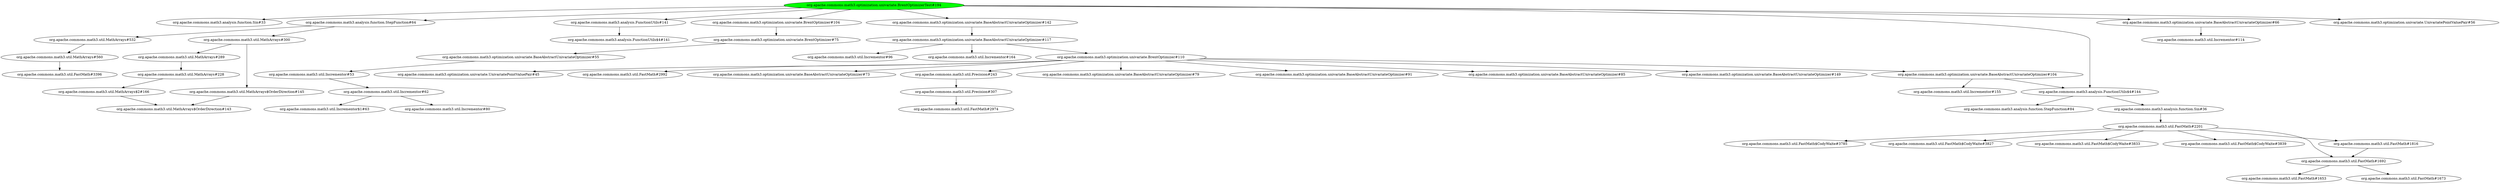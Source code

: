 digraph "cg/org.apache.commons.math3.optimization.univariate.BrentOptimizerTest#194"
{
	"org.apache.commons.math3.optimization.univariate.BrentOptimizerTest#194" [style=filled,fillcolor=green];
	"org.apache.commons.math3.optimization.univariate.BrentOptimizerTest#194" -> "org.apache.commons.math3.analysis.function.Sin#33";
	"org.apache.commons.math3.optimization.univariate.BrentOptimizerTest#194" -> "org.apache.commons.math3.analysis.function.StepFunction#64";
	"org.apache.commons.math3.analysis.function.StepFunction#64" -> "org.apache.commons.math3.util.MathArrays#300";
	"org.apache.commons.math3.util.MathArrays#300" -> "org.apache.commons.math3.util.MathArrays$OrderDirection#145";
	"org.apache.commons.math3.util.MathArrays$OrderDirection#145" -> "org.apache.commons.math3.util.MathArrays$OrderDirection#143";
	"org.apache.commons.math3.util.MathArrays#300" -> "org.apache.commons.math3.util.MathArrays#289";
	"org.apache.commons.math3.util.MathArrays#289" -> "org.apache.commons.math3.util.MathArrays#228";
	"org.apache.commons.math3.util.MathArrays#228" -> "org.apache.commons.math3.util.MathArrays$2#166";
	"org.apache.commons.math3.util.MathArrays$2#166" -> "org.apache.commons.math3.util.MathArrays$OrderDirection#143";
	"org.apache.commons.math3.analysis.function.StepFunction#64" -> "org.apache.commons.math3.util.MathArrays#532";
	"org.apache.commons.math3.util.MathArrays#532" -> "org.apache.commons.math3.util.MathArrays#560";
	"org.apache.commons.math3.util.MathArrays#560" -> "org.apache.commons.math3.util.FastMath#3396";
	"org.apache.commons.math3.optimization.univariate.BrentOptimizerTest#194" -> "org.apache.commons.math3.analysis.FunctionUtils#141";
	"org.apache.commons.math3.analysis.FunctionUtils#141" -> "org.apache.commons.math3.analysis.FunctionUtils$4#141";
	"org.apache.commons.math3.optimization.univariate.BrentOptimizerTest#194" -> "org.apache.commons.math3.optimization.univariate.BrentOptimizer#104";
	"org.apache.commons.math3.optimization.univariate.BrentOptimizer#104" -> "org.apache.commons.math3.optimization.univariate.BrentOptimizer#75";
	"org.apache.commons.math3.optimization.univariate.BrentOptimizer#75" -> "org.apache.commons.math3.optimization.univariate.BaseAbstractUnivariateOptimizer#55";
	"org.apache.commons.math3.optimization.univariate.BaseAbstractUnivariateOptimizer#55" -> "org.apache.commons.math3.util.Incrementor#53";
	"org.apache.commons.math3.util.Incrementor#53" -> "org.apache.commons.math3.util.Incrementor#62";
	"org.apache.commons.math3.util.Incrementor#62" -> "org.apache.commons.math3.util.Incrementor$1#63";
	"org.apache.commons.math3.util.Incrementor#62" -> "org.apache.commons.math3.util.Incrementor#80";
	"org.apache.commons.math3.optimization.univariate.BrentOptimizerTest#194" -> "org.apache.commons.math3.optimization.univariate.BaseAbstractUnivariateOptimizer#142";
	"org.apache.commons.math3.optimization.univariate.BaseAbstractUnivariateOptimizer#142" -> "org.apache.commons.math3.optimization.univariate.BaseAbstractUnivariateOptimizer#117";
	"org.apache.commons.math3.optimization.univariate.BaseAbstractUnivariateOptimizer#117" -> "org.apache.commons.math3.util.Incrementor#96";
	"org.apache.commons.math3.optimization.univariate.BaseAbstractUnivariateOptimizer#117" -> "org.apache.commons.math3.util.Incrementor#164";
	"org.apache.commons.math3.optimization.univariate.BaseAbstractUnivariateOptimizer#117" -> "org.apache.commons.math3.optimization.univariate.BrentOptimizer#110";
	"org.apache.commons.math3.optimization.univariate.BrentOptimizer#110" -> "org.apache.commons.math3.optimization.univariate.BaseAbstractUnivariateOptimizer#73";
	"org.apache.commons.math3.optimization.univariate.BrentOptimizer#110" -> "org.apache.commons.math3.optimization.univariate.BaseAbstractUnivariateOptimizer#79";
	"org.apache.commons.math3.optimization.univariate.BrentOptimizer#110" -> "org.apache.commons.math3.optimization.univariate.BaseAbstractUnivariateOptimizer#91";
	"org.apache.commons.math3.optimization.univariate.BrentOptimizer#110" -> "org.apache.commons.math3.optimization.univariate.BaseAbstractUnivariateOptimizer#85";
	"org.apache.commons.math3.optimization.univariate.BrentOptimizer#110" -> "org.apache.commons.math3.optimization.univariate.BaseAbstractUnivariateOptimizer#149";
	"org.apache.commons.math3.optimization.univariate.BrentOptimizer#110" -> "org.apache.commons.math3.optimization.univariate.BaseAbstractUnivariateOptimizer#104";
	"org.apache.commons.math3.optimization.univariate.BaseAbstractUnivariateOptimizer#104" -> "org.apache.commons.math3.util.Incrementor#155";
	"org.apache.commons.math3.optimization.univariate.BaseAbstractUnivariateOptimizer#104" -> "org.apache.commons.math3.analysis.FunctionUtils$4#144";
	"org.apache.commons.math3.analysis.FunctionUtils$4#144" -> "org.apache.commons.math3.analysis.function.Sin#36";
	"org.apache.commons.math3.analysis.function.Sin#36" -> "org.apache.commons.math3.util.FastMath#2201";
	"org.apache.commons.math3.util.FastMath#2201" -> "org.apache.commons.math3.util.FastMath$CodyWaite#3785";
	"org.apache.commons.math3.util.FastMath#2201" -> "org.apache.commons.math3.util.FastMath$CodyWaite#3827";
	"org.apache.commons.math3.util.FastMath#2201" -> "org.apache.commons.math3.util.FastMath$CodyWaite#3833";
	"org.apache.commons.math3.util.FastMath#2201" -> "org.apache.commons.math3.util.FastMath$CodyWaite#3839";
	"org.apache.commons.math3.util.FastMath#2201" -> "org.apache.commons.math3.util.FastMath#1816";
	"org.apache.commons.math3.util.FastMath#1816" -> "org.apache.commons.math3.util.FastMath#1692";
	"org.apache.commons.math3.util.FastMath#1692" -> "org.apache.commons.math3.util.FastMath#1653";
	"org.apache.commons.math3.util.FastMath#1692" -> "org.apache.commons.math3.util.FastMath#1673";
	"org.apache.commons.math3.analysis.FunctionUtils$4#144" -> "org.apache.commons.math3.analysis.function.StepFunction#84";
	"org.apache.commons.math3.optimization.univariate.BrentOptimizer#110" -> "org.apache.commons.math3.optimization.univariate.UnivariatePointValuePair#45";
	"org.apache.commons.math3.optimization.univariate.BrentOptimizer#110" -> "org.apache.commons.math3.util.FastMath#2992";
	"org.apache.commons.math3.util.FastMath#2201" -> "org.apache.commons.math3.util.FastMath#1692";
	"org.apache.commons.math3.optimization.univariate.BrentOptimizer#110" -> "org.apache.commons.math3.util.Precision#243";
	"org.apache.commons.math3.util.Precision#243" -> "org.apache.commons.math3.util.Precision#307";
	"org.apache.commons.math3.util.Precision#307" -> "org.apache.commons.math3.util.FastMath#2974";
	"org.apache.commons.math3.optimization.univariate.BrentOptimizerTest#194" -> "org.apache.commons.math3.optimization.univariate.BaseAbstractUnivariateOptimizer#66";
	"org.apache.commons.math3.optimization.univariate.BaseAbstractUnivariateOptimizer#66" -> "org.apache.commons.math3.util.Incrementor#114";
	"org.apache.commons.math3.optimization.univariate.BrentOptimizerTest#194" -> "org.apache.commons.math3.optimization.univariate.UnivariatePointValuePair#56";
	"org.apache.commons.math3.optimization.univariate.BrentOptimizerTest#194" -> "org.apache.commons.math3.analysis.FunctionUtils$4#144";
}
